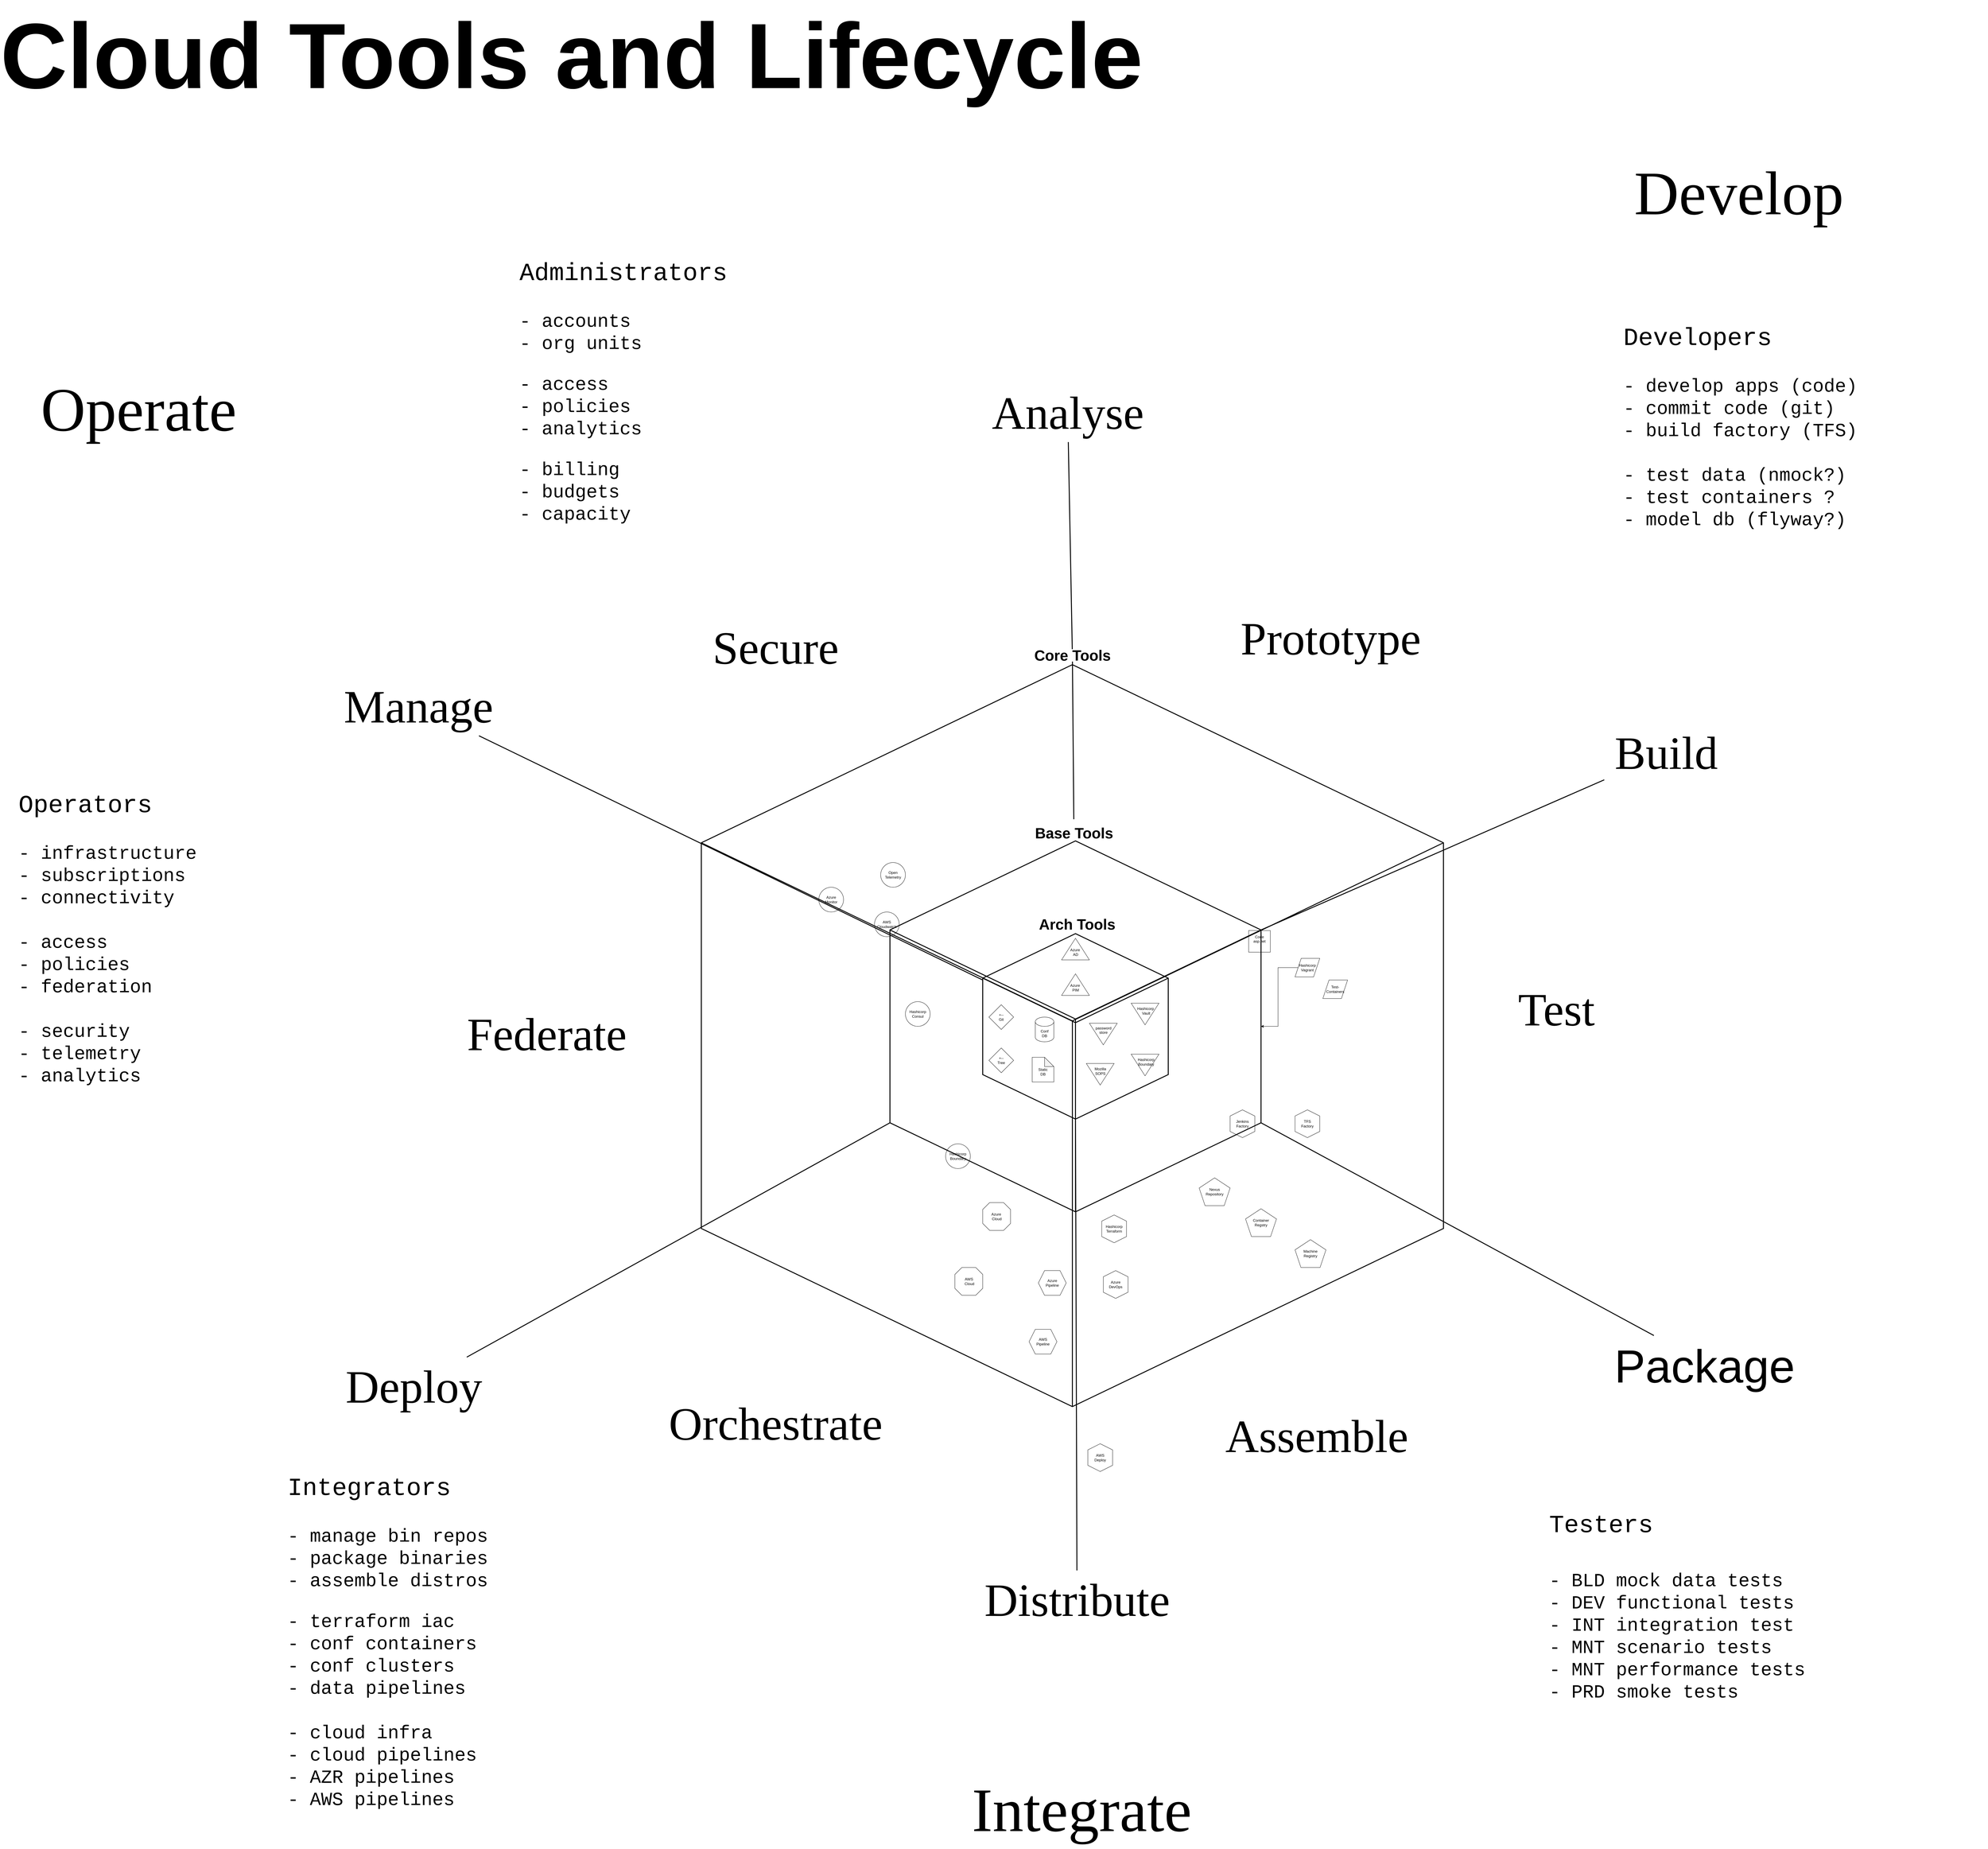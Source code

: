 <mxfile version="28.1.2">
  <diagram name="Page-1" id="CZLCnK6TREHxsby2yksW">
    <mxGraphModel dx="7290" dy="3630" grid="1" gridSize="10" guides="1" tooltips="1" connect="1" arrows="1" fold="1" page="1" pageScale="1" pageWidth="850" pageHeight="1100" background="none" math="0" shadow="0">
      <root>
        <mxCell id="0" />
        <mxCell id="1" parent="0" />
        <mxCell id="qX9qabngvb6qFZ-4m96P-138" value="" style="html=1;whiteSpace=wrap;shape=isoCube2;backgroundOutline=1;isoAngle=15;fillColor=none;strokeColor=light-dark(#000000,#999900);fontColor=light-dark(#000000,#FFFF00);strokeWidth=3;" vertex="1" parent="1">
          <mxGeometry x="-580" y="2040" width="2400" height="2400" as="geometry" />
        </mxCell>
        <mxCell id="qX9qabngvb6qFZ-4m96P-139" value="" style="html=1;whiteSpace=wrap;shape=isoCube2;backgroundOutline=1;isoAngle=15;fillColor=none;strokeColor=light-dark(#000000,#80FF00);strokeWidth=3;aspect=fixed;" vertex="1" parent="1">
          <mxGeometry x="30" y="2610" width="1200" height="1200" as="geometry" />
        </mxCell>
        <mxCell id="qX9qabngvb6qFZ-4m96P-140" value="" style="html=1;whiteSpace=wrap;shape=isoCube2;backgroundOutline=1;isoAngle=15;fillColor=none;strokeColor=light-dark(#000000,#00FFFF);strokeWidth=3;" vertex="1" parent="1">
          <mxGeometry x="330" y="2910" width="600" height="600" as="geometry" />
        </mxCell>
        <mxCell id="qX9qabngvb6qFZ-4m96P-141" value="" style="endArrow=none;html=1;strokeWidth=3;rounded=0;entryX=0.5;entryY=1;entryDx=0;entryDy=0;entryPerimeter=0;" edge="1" parent="1" source="qX9qabngvb6qFZ-4m96P-157" target="qX9qabngvb6qFZ-4m96P-140">
          <mxGeometry width="50" height="50" relative="1" as="geometry">
            <mxPoint x="640" y="6810" as="sourcePoint" />
            <mxPoint x="1200" y="6600" as="targetPoint" />
          </mxGeometry>
        </mxCell>
        <mxCell id="qX9qabngvb6qFZ-4m96P-142" value="Jenkins&lt;div&gt;Factory&lt;/div&gt;" style="shape=hexagon;perimeter=hexagonPerimeter2;whiteSpace=wrap;html=1;fixedSize=1;direction=south;fillColor=none;" vertex="1" parent="1">
          <mxGeometry x="1130" y="3480" width="80" height="90" as="geometry" />
        </mxCell>
        <mxCell id="qX9qabngvb6qFZ-4m96P-143" value="Conf&lt;div&gt;DB&lt;/div&gt;" style="shape=cylinder3;whiteSpace=wrap;html=1;boundedLbl=1;backgroundOutline=1;size=15;fillColor=none;" vertex="1" parent="1">
          <mxGeometry x="500" y="3180" width="60" height="80" as="geometry" />
        </mxCell>
        <mxCell id="qX9qabngvb6qFZ-4m96P-144" value="+--&lt;div&gt;Git&lt;/div&gt;" style="rhombus;whiteSpace=wrap;html=1;fillColor=none;" vertex="1" parent="1">
          <mxGeometry x="350" y="3140" width="80" height="80" as="geometry" />
        </mxCell>
        <mxCell id="qX9qabngvb6qFZ-4m96P-145" value="&lt;div&gt;&lt;br&gt;&lt;/div&gt;&lt;div&gt;Azure&amp;nbsp;&lt;/div&gt;&lt;div&gt;AD&lt;/div&gt;&lt;div&gt;&lt;br&gt;&lt;/div&gt;" style="verticalLabelPosition=middle;verticalAlign=middle;html=1;shape=mxgraph.basic.acute_triangle;dx=0.5;fillColor=none;labelPosition=center;align=center;spacingTop=20;" vertex="1" parent="1">
          <mxGeometry x="585" y="2925" width="90" height="70" as="geometry" />
        </mxCell>
        <mxCell id="qX9qabngvb6qFZ-4m96P-146" value="Hashicorp&amp;nbsp;&lt;div&gt;Vault&lt;/div&gt;" style="verticalLabelPosition=middle;verticalAlign=middle;html=1;shape=mxgraph.basic.acute_triangle;dx=0.5;fillColor=none;direction=west;labelPosition=center;align=center;spacing=0;spacingTop=-20;spacingLeft=5;" vertex="1" parent="1">
          <mxGeometry x="810" y="3135" width="90" height="70" as="geometry" />
        </mxCell>
        <mxCell id="qX9qabngvb6qFZ-4m96P-147" value="Mozilla&lt;div&gt;SOPS&lt;/div&gt;" style="verticalLabelPosition=middle;verticalAlign=middle;html=1;shape=mxgraph.basic.acute_triangle;dx=0.5;fillColor=none;direction=west;labelPosition=center;align=center;spacingTop=-20;" vertex="1" parent="1">
          <mxGeometry x="665" y="3330" width="90" height="70" as="geometry" />
        </mxCell>
        <mxCell id="qX9qabngvb6qFZ-4m96P-148" value="Azure&amp;nbsp;&lt;div&gt;PIM&lt;/div&gt;" style="verticalLabelPosition=middle;verticalAlign=middle;html=1;shape=mxgraph.basic.acute_triangle;dx=0.5;fillColor=none;labelPosition=center;align=center;spacingTop=20;" vertex="1" parent="1">
          <mxGeometry x="585" y="3040" width="90" height="70" as="geometry" />
        </mxCell>
        <mxCell id="qX9qabngvb6qFZ-4m96P-149" value="&lt;div&gt;+--&lt;/div&gt;Tree" style="rhombus;whiteSpace=wrap;html=1;fillColor=none;" vertex="1" parent="1">
          <mxGeometry x="350" y="3280" width="80" height="80" as="geometry" />
        </mxCell>
        <mxCell id="qX9qabngvb6qFZ-4m96P-150" value="&lt;div&gt;&lt;br&gt;&lt;/div&gt;Static&lt;div&gt;DB&lt;/div&gt;" style="shape=note;whiteSpace=wrap;html=1;backgroundOutline=1;darkOpacity=0.05;fillColor=none;" vertex="1" parent="1">
          <mxGeometry x="490" y="3310" width="70" height="80" as="geometry" />
        </mxCell>
        <mxCell id="qX9qabngvb6qFZ-4m96P-151" value="Hashicorp&lt;div&gt;Terraform&lt;/div&gt;" style="shape=hexagon;perimeter=hexagonPerimeter2;whiteSpace=wrap;html=1;fixedSize=1;direction=south;fillColor=none;" vertex="1" parent="1">
          <mxGeometry x="715" y="3820" width="80" height="90" as="geometry" />
        </mxCell>
        <mxCell id="qX9qabngvb6qFZ-4m96P-152" value="Operate" style="text;html=1;align=center;verticalAlign=middle;resizable=0;points=[];autosize=1;strokeColor=none;fillColor=none;fontSize=200;fontStyle=0;fontFamily=Verdana;" vertex="1" parent="1">
          <mxGeometry x="-2810" y="1090" width="820" height="250" as="geometry" />
        </mxCell>
        <mxCell id="qX9qabngvb6qFZ-4m96P-153" value="Develop" style="text;html=1;align=center;verticalAlign=middle;resizable=0;points=[];autosize=1;strokeColor=none;fillColor=none;fontSize=200;fontStyle=0;fontFamily=Verdana;" vertex="1" parent="1">
          <mxGeometry x="2360" y="390" width="830" height="250" as="geometry" />
        </mxCell>
        <mxCell id="qX9qabngvb6qFZ-4m96P-155" value="Integrate" style="text;html=1;align=center;verticalAlign=middle;resizable=0;points=[];autosize=1;strokeColor=none;fillColor=none;fontSize=200;fontStyle=0;fontFamily=Verdana;" vertex="1" parent="1">
          <mxGeometry x="170" y="5620" width="960" height="250" as="geometry" />
        </mxCell>
        <mxCell id="qX9qabngvb6qFZ-4m96P-156" value="Assemble" style="text;html=1;align=center;verticalAlign=middle;resizable=0;points=[];autosize=1;strokeColor=none;fillColor=none;fontSize=150;fontStyle=0;fontFamily=Verdana;" vertex="1" parent="1">
          <mxGeometry x="1040" y="4440" width="740" height="190" as="geometry" />
        </mxCell>
        <mxCell id="qX9qabngvb6qFZ-4m96P-157" value="Distribute" style="text;html=1;align=center;verticalAlign=middle;resizable=0;points=[];autosize=1;strokeColor=none;fillColor=none;fontSize=150;fontStyle=0;fontFamily=Verdana;" vertex="1" parent="1">
          <mxGeometry x="255" y="4970" width="760" height="190" as="geometry" />
        </mxCell>
        <mxCell id="qX9qabngvb6qFZ-4m96P-158" value="Orchestrate" style="text;html=1;align=center;verticalAlign=middle;resizable=0;points=[];autosize=1;strokeColor=none;fillColor=none;fontSize=150;fontStyle=0;fontFamily=Verdana;" vertex="1" parent="1">
          <mxGeometry x="-795" y="4400" width="910" height="190" as="geometry" />
        </mxCell>
        <mxCell id="qX9qabngvb6qFZ-4m96P-159" value="Test" style="text;html=1;align=center;verticalAlign=middle;resizable=0;points=[];autosize=1;strokeColor=none;fillColor=none;fontSize=150;fontStyle=0;fontFamily=Verdana;" vertex="1" parent="1">
          <mxGeometry x="2020" y="3060" width="330" height="190" as="geometry" />
        </mxCell>
        <mxCell id="qX9qabngvb6qFZ-4m96P-160" value="Secure" style="text;html=1;align=center;verticalAlign=middle;resizable=0;points=[];autosize=1;strokeColor=none;fillColor=none;fontSize=150;fontStyle=0;fontFamily=Verdana;" vertex="1" parent="1">
          <mxGeometry x="-610" y="1890" width="540" height="190" as="geometry" />
        </mxCell>
        <mxCell id="qX9qabngvb6qFZ-4m96P-161" value="" style="endArrow=none;html=1;strokeWidth=3;rounded=0;" edge="1" parent="1" target="qX9qabngvb6qFZ-4m96P-162">
          <mxGeometry width="50" height="50" relative="1" as="geometry">
            <mxPoint x="330" y="3060" as="sourcePoint" />
            <mxPoint x="-2220" y="1930" as="targetPoint" />
          </mxGeometry>
        </mxCell>
        <mxCell id="qX9qabngvb6qFZ-4m96P-162" value="Manage" style="text;html=1;align=center;verticalAlign=middle;resizable=0;points=[];autosize=1;strokeColor=none;fillColor=none;fontSize=150;fontStyle=0;fontFamily=Verdana;" vertex="1" parent="1">
          <mxGeometry x="-1800" y="2080" width="610" height="190" as="geometry" />
        </mxCell>
        <mxCell id="qX9qabngvb6qFZ-4m96P-163" value="" style="endArrow=none;html=1;strokeWidth=3;rounded=0;exitX=0;exitY=0;exitDx=1200;exitDy=911.905;exitPerimeter=0;" edge="1" parent="1" source="qX9qabngvb6qFZ-4m96P-139" target="qX9qabngvb6qFZ-4m96P-164">
          <mxGeometry width="50" height="50" relative="1" as="geometry">
            <mxPoint x="1790" y="3820" as="sourcePoint" />
            <mxPoint x="4740" y="5354" as="targetPoint" />
          </mxGeometry>
        </mxCell>
        <mxCell id="qX9qabngvb6qFZ-4m96P-164" value="&lt;font face=&quot;Helvetica&quot;&gt;Package&amp;nbsp;&lt;/font&gt;" style="text;html=1;align=center;verticalAlign=middle;resizable=0;points=[];autosize=1;strokeColor=none;fillColor=none;fontSize=150;fontStyle=0;fontFamily=Verdana;" vertex="1" parent="1">
          <mxGeometry x="2360" y="4210" width="650" height="200" as="geometry" />
        </mxCell>
        <mxCell id="qX9qabngvb6qFZ-4m96P-165" value="Cloud Tools and Lifecycle" style="text;strokeColor=none;fillColor=none;html=1;fontSize=300;fontStyle=1;verticalAlign=middle;align=center;" vertex="1" parent="1">
          <mxGeometry x="-1050" y="50" width="100" height="40" as="geometry" />
        </mxCell>
        <mxCell id="qX9qabngvb6qFZ-4m96P-166" style="edgeStyle=orthogonalEdgeStyle;rounded=0;orthogonalLoop=1;jettySize=auto;html=1;" edge="1" parent="1" source="qX9qabngvb6qFZ-4m96P-165" target="qX9qabngvb6qFZ-4m96P-165">
          <mxGeometry relative="1" as="geometry" />
        </mxCell>
        <mxCell id="qX9qabngvb6qFZ-4m96P-167" value="Prototype" style="text;html=1;align=center;verticalAlign=middle;resizable=0;points=[];autosize=1;strokeColor=none;fillColor=none;fontSize=150;fontStyle=0;fontFamily=Verdana;" vertex="1" parent="1">
          <mxGeometry x="1080" y="1860" width="750" height="190" as="geometry" />
        </mxCell>
        <mxCell id="qX9qabngvb6qFZ-4m96P-168" value="Federate" style="text;html=1;align=center;verticalAlign=middle;resizable=0;points=[];autosize=1;strokeColor=none;fillColor=none;fontSize=150;fontStyle=0;fontFamily=Verdana;" vertex="1" parent="1">
          <mxGeometry x="-1420" y="3140" width="680" height="190" as="geometry" />
        </mxCell>
        <mxCell id="qX9qabngvb6qFZ-4m96P-169" value="" style="endArrow=none;html=1;strokeWidth=3;rounded=0;exitX=0;exitY=0;exitDx=0;exitDy=911.905;exitPerimeter=0;" edge="1" parent="1" source="qX9qabngvb6qFZ-4m96P-139" target="qX9qabngvb6qFZ-4m96P-170">
          <mxGeometry width="50" height="50" relative="1" as="geometry">
            <mxPoint x="-550" y="3980" as="sourcePoint" />
            <mxPoint x="-3450" y="5364" as="targetPoint" />
          </mxGeometry>
        </mxCell>
        <mxCell id="qX9qabngvb6qFZ-4m96P-170" value="Deploy" style="text;html=1;align=center;verticalAlign=middle;resizable=0;points=[];autosize=1;strokeColor=none;fillColor=none;fontSize=150;fontStyle=0;fontFamily=Verdana;" vertex="1" parent="1">
          <mxGeometry x="-1780" y="4280" width="540" height="190" as="geometry" />
        </mxCell>
        <mxCell id="qX9qabngvb6qFZ-4m96P-171" value="&lt;font face=&quot;Courier New&quot; style=&quot;font-size: 80px;&quot;&gt;Developers&lt;/font&gt;&lt;div&gt;&lt;font face=&quot;Courier New&quot; style=&quot;font-size: 60px;&quot;&gt;&lt;br&gt;&lt;/font&gt;&lt;/div&gt;&lt;div&gt;&lt;font face=&quot;Courier New&quot; style=&quot;font-size: 60px;&quot;&gt;- develop apps (code)&lt;/font&gt;&lt;/div&gt;&lt;div&gt;&lt;span style=&quot;font-family: &amp;quot;Courier New&amp;quot;; font-size: 60px; background-color: transparent; color: light-dark(rgb(0, 0, 0), rgb(255, 255, 255));&quot;&gt;- commit&lt;/span&gt;&lt;span style=&quot;font-family: &amp;quot;Courier New&amp;quot;; font-size: 60px; background-color: transparent; color: light-dark(rgb(0, 0, 0), rgb(255, 255, 255));&quot;&gt;&amp;nbsp;&lt;/span&gt;&lt;font face=&quot;Courier New&quot; style=&quot;font-size: 60px;&quot;&gt;code (git)&lt;/font&gt;&lt;/div&gt;&lt;div&gt;&lt;font face=&quot;Courier New&quot; style=&quot;font-size: 60px;&quot;&gt;- build factory (TFS)&lt;/font&gt;&lt;/div&gt;&lt;div&gt;&lt;font face=&quot;Courier New&quot; style=&quot;font-size: 60px;&quot;&gt;&lt;br&gt;&lt;/font&gt;&lt;/div&gt;&lt;div&gt;&lt;span style=&quot;font-size: 60px; font-family: &amp;quot;Courier New&amp;quot;; background-color: transparent; color: light-dark(rgb(0, 0, 0), rgb(255, 255, 255));&quot;&gt;- test data (nmock?)&lt;/span&gt;&lt;/div&gt;&lt;div&gt;&lt;span style=&quot;font-family: &amp;quot;Courier New&amp;quot;; font-size: 60px;&quot;&gt;- test containers ?&lt;/span&gt;&lt;font face=&quot;Courier New&quot;&gt;&lt;span style=&quot;font-size: 60px;&quot;&gt;&lt;/span&gt;&lt;/font&gt;&lt;/div&gt;&lt;div&gt;&lt;span style=&quot;font-family: &amp;quot;Courier New&amp;quot;; font-size: 60px;&quot;&gt;- model db (flyway?)&lt;/span&gt;&lt;/div&gt;&lt;div&gt;&lt;font face=&quot;Courier New&quot;&gt;&lt;span style=&quot;font-size: 60px;&quot;&gt;&lt;br&gt;&lt;/span&gt;&lt;/font&gt;&lt;/div&gt;&lt;div&gt;&lt;font face=&quot;Courier New&quot; style=&quot;font-size: 60px;&quot;&gt;&lt;br&gt;&lt;/font&gt;&lt;/div&gt;" style="text;html=1;whiteSpace=wrap;overflow=hidden;rounded=0;fontSize=50;fontFamily=Lucida Console;" vertex="1" parent="1">
          <mxGeometry x="2400" y="930" width="1180" height="760" as="geometry" />
        </mxCell>
        <mxCell id="qX9qabngvb6qFZ-4m96P-172" value="&lt;font face=&quot;Courier New&quot; style=&quot;font-size: 80px;&quot;&gt;Integrators&lt;/font&gt;&lt;div&gt;&lt;span style=&quot;font-size: 60px; font-family: &amp;quot;Courier New&amp;quot;; background-color: transparent; color: light-dark(rgb(0, 0, 0), rgb(255, 255, 255));&quot;&gt;&lt;br&gt;&lt;/span&gt;&lt;/div&gt;&lt;div&gt;&lt;div&gt;&lt;span style=&quot;font-size: 60px; font-family: &amp;quot;Courier New&amp;quot;; background-color: transparent; color: light-dark(rgb(0, 0, 0), rgb(255, 255, 255));&quot;&gt;- manage bin repos&amp;nbsp;&lt;/span&gt;&lt;/div&gt;&lt;div&gt;&lt;span style=&quot;font-size: 60px; font-family: &amp;quot;Courier New&amp;quot;; background-color: transparent; color: light-dark(rgb(0, 0, 0), rgb(255, 255, 255));&quot;&gt;- package binaries&lt;/span&gt;&lt;/div&gt;&lt;div&gt;&lt;font style=&quot;font-size: 60px;&quot; face=&quot;Courier New&quot;&gt;- assemble distros&lt;/font&gt;&lt;/div&gt;&lt;div&gt;&lt;br&gt;&lt;/div&gt;&lt;/div&gt;&lt;div&gt;&lt;span style=&quot;background-color: transparent; color: light-dark(rgb(0, 0, 0), rgb(255, 255, 255)); font-family: &amp;quot;Courier New&amp;quot;; font-size: 60px;&quot;&gt;- terraform iac&lt;/span&gt;&lt;/div&gt;&lt;div&gt;&lt;span style=&quot;font-family: &amp;quot;Courier New&amp;quot;; font-size: 60px; background-color: transparent; color: light-dark(rgb(0, 0, 0), rgb(255, 255, 255));&quot;&gt;- conf containers&lt;/span&gt;&lt;/div&gt;&lt;div&gt;&lt;div&gt;&lt;span style=&quot;background-color: transparent; color: light-dark(rgb(0, 0, 0), rgb(255, 255, 255)); font-family: &amp;quot;Courier New&amp;quot;; font-size: 60px;&quot;&gt;- conf clusters&lt;/span&gt;&lt;/div&gt;&lt;/div&gt;&lt;div&gt;&lt;span style=&quot;background-color: transparent; color: light-dark(rgb(0, 0, 0), rgb(255, 255, 255)); font-family: &amp;quot;Courier New&amp;quot;; font-size: 60px;&quot;&gt;- data pipelines&lt;/span&gt;&lt;/div&gt;&lt;div&gt;&lt;span style=&quot;background-color: transparent; color: light-dark(rgb(0, 0, 0), rgb(255, 255, 255)); font-family: &amp;quot;Courier New&amp;quot;; font-size: 60px;&quot;&gt;&lt;br&gt;&lt;/span&gt;&lt;/div&gt;&lt;div&gt;&lt;span style=&quot;background-color: transparent; color: light-dark(rgb(0, 0, 0), rgb(255, 255, 255)); font-family: &amp;quot;Courier New&amp;quot;; font-size: 60px;&quot;&gt;- cloud infra&lt;/span&gt;&lt;/div&gt;&lt;div&gt;&lt;div&gt;&lt;span style=&quot;font-size: 60px; font-family: &amp;quot;Courier New&amp;quot;; background-color: transparent; color: light-dark(rgb(0, 0, 0), rgb(255, 255, 255));&quot;&gt;- cloud pipelines&lt;/span&gt;&lt;/div&gt;&lt;div&gt;&lt;div&gt;&lt;font style=&quot;font-size: 60px;&quot; face=&quot;Courier New&quot;&gt;- AZR pipelines&lt;/font&gt;&lt;/div&gt;&lt;div&gt;&lt;span style=&quot;font-family: &amp;quot;Courier New&amp;quot;; font-size: 60px; background-color: transparent; color: light-dark(rgb(0, 0, 0), rgb(255, 255, 255));&quot;&gt;- AWS pipelines&lt;/span&gt;&lt;/div&gt;&lt;/div&gt;&lt;div&gt;&lt;span style=&quot;font-family: &amp;quot;Courier New&amp;quot;; font-size: 60px; background-color: transparent; color: light-dark(rgb(0, 0, 0), rgb(255, 255, 255));&quot;&gt;&lt;br&gt;&lt;/span&gt;&lt;/div&gt;&lt;div&gt;&lt;/div&gt;&lt;/div&gt;&lt;div&gt;&lt;br&gt;&lt;/div&gt;&lt;div&gt;&lt;br&gt;&lt;/div&gt;&lt;div&gt;&lt;font face=&quot;Courier New&quot;&gt;&lt;span style=&quot;font-size: 60px;&quot;&gt;&lt;br&gt;&lt;/span&gt;&lt;/font&gt;&lt;/div&gt;&lt;div&gt;&lt;font face=&quot;Courier New&quot; style=&quot;font-size: 60px;&quot;&gt;&lt;br&gt;&lt;/font&gt;&lt;/div&gt;" style="text;html=1;whiteSpace=wrap;overflow=hidden;rounded=0;fontSize=50;fontFamily=Lucida Console;" vertex="1" parent="1">
          <mxGeometry x="-1920" y="4650" width="1240" height="1100" as="geometry" />
        </mxCell>
        <mxCell id="qX9qabngvb6qFZ-4m96P-173" value="&lt;font face=&quot;Courier New&quot; style=&quot;font-size: 80px;&quot;&gt;Operators&lt;/font&gt;&lt;div&gt;&lt;span style=&quot;font-size: 60px; font-family: &amp;quot;Courier New&amp;quot;; background-color: transparent; color: light-dark(rgb(0, 0, 0), rgb(255, 255, 255));&quot;&gt;&lt;br&gt;&lt;/span&gt;&lt;/div&gt;&lt;div&gt;&lt;div&gt;&lt;span style=&quot;background-color: transparent; color: light-dark(rgb(0, 0, 0), rgb(255, 255, 255)); font-family: &amp;quot;Courier New&amp;quot;; font-size: 60px;&quot;&gt;- infrastructure&lt;/span&gt;&lt;/div&gt;&lt;/div&gt;&lt;div&gt;&lt;div&gt;&lt;div&gt;&lt;span style=&quot;font-family: &amp;quot;Courier New&amp;quot;; font-size: 60px; background-color: transparent; color: light-dark(rgb(0, 0, 0), rgb(255, 255, 255));&quot;&gt;- subscriptions&lt;/span&gt;&lt;/div&gt;&lt;/div&gt;&lt;div&gt;&lt;div&gt;&lt;span style=&quot;font-family: &amp;quot;Courier New&amp;quot;; font-size: 60px;&quot;&gt;- connectivity&lt;/span&gt;&lt;span style=&quot;font-family: &amp;quot;Courier New&amp;quot;; font-size: 60px;&quot;&gt;&lt;/span&gt;&lt;/div&gt;&lt;div&gt;&lt;span style=&quot;font-family: &amp;quot;Courier New&amp;quot;; font-size: 60px;&quot;&gt;&lt;br&gt;&lt;/span&gt;&lt;/div&gt;&lt;div&gt;&lt;/div&gt;&lt;/div&gt;&lt;div&gt;&lt;span style=&quot;background-color: transparent; color: light-dark(rgb(0, 0, 0), rgb(255, 255, 255)); font-family: &amp;quot;Courier New&amp;quot;; font-size: 60px;&quot;&gt;- access&lt;/span&gt;&lt;/div&gt;&lt;div&gt;&lt;span style=&quot;background-color: transparent; color: light-dark(rgb(0, 0, 0), rgb(255, 255, 255)); font-family: &amp;quot;Courier New&amp;quot;; font-size: 60px;&quot;&gt;- policies&lt;/span&gt;&lt;/div&gt;&lt;div&gt;&lt;span style=&quot;font-family: &amp;quot;Courier New&amp;quot;; font-size: 60px;&quot;&gt;- federation&lt;/span&gt;&lt;span style=&quot;background-color: transparent; color: light-dark(rgb(0, 0, 0), rgb(255, 255, 255)); font-family: &amp;quot;Courier New&amp;quot;; font-size: 60px;&quot;&gt;&lt;/span&gt;&lt;/div&gt;&lt;div&gt;&lt;span style=&quot;font-family: &amp;quot;Courier New&amp;quot;; font-size: 60px;&quot;&gt;&lt;br&gt;&lt;/span&gt;&lt;/div&gt;&lt;div&gt;&lt;span style=&quot;background-color: transparent; color: light-dark(rgb(0, 0, 0), rgb(255, 255, 255)); font-family: &amp;quot;Courier New&amp;quot;; font-size: 60px;&quot;&gt;- security&lt;/span&gt;&lt;/div&gt;&lt;/div&gt;&lt;div&gt;&lt;div&gt;&lt;span style=&quot;background-color: transparent; color: light-dark(rgb(0, 0, 0), rgb(255, 255, 255)); font-family: &amp;quot;Courier New&amp;quot;; font-size: 60px;&quot;&gt;- telemetry&lt;/span&gt;&lt;/div&gt;&lt;div&gt;&lt;span style=&quot;background-color: transparent; color: light-dark(rgb(0, 0, 0), rgb(255, 255, 255)); font-family: &amp;quot;Courier New&amp;quot;; font-size: 60px;&quot;&gt;- analytics&lt;/span&gt;&lt;/div&gt;&lt;div&gt;&lt;span style=&quot;background-color: transparent; color: light-dark(rgb(0, 0, 0), rgb(255, 255, 255)); font-family: &amp;quot;Courier New&amp;quot;; font-size: 60px;&quot;&gt;&lt;br&gt;&lt;/span&gt;&lt;/div&gt;&lt;div&gt;&lt;br&gt;&lt;/div&gt;&lt;/div&gt;&lt;div&gt;&lt;font face=&quot;Courier New&quot; style=&quot;font-size: 60px;&quot;&gt;&lt;br&gt;&lt;/font&gt;&lt;/div&gt;" style="text;html=1;whiteSpace=wrap;overflow=hidden;rounded=0;fontSize=50;fontFamily=Lucida Console;" vertex="1" parent="1">
          <mxGeometry x="-2790" y="2441" width="1240" height="1069" as="geometry" />
        </mxCell>
        <mxCell id="qX9qabngvb6qFZ-4m96P-174" value="&lt;font face=&quot;Courier New&quot; style=&quot;font-size: 80px;&quot;&gt;Administrators&lt;/font&gt;&lt;div&gt;&lt;span style=&quot;font-size: 60px; font-family: &amp;quot;Courier New&amp;quot;; background-color: transparent; color: light-dark(rgb(0, 0, 0), rgb(255, 255, 255));&quot;&gt;&lt;br&gt;&lt;/span&gt;&lt;/div&gt;&lt;div&gt;&lt;div&gt;&lt;span style=&quot;font-family: &amp;quot;Courier New&amp;quot;; font-size: 60px;&quot;&gt;- accounts&lt;/span&gt;&lt;/div&gt;&lt;/div&gt;&lt;div&gt;&lt;span style=&quot;font-family: &amp;quot;Courier New&amp;quot;; font-size: 60px;&quot;&gt;- org units&lt;/span&gt;&lt;/div&gt;&lt;div&gt;&lt;br&gt;&lt;/div&gt;&lt;div&gt;&lt;div&gt;&lt;span style=&quot;background-color: transparent; color: light-dark(rgb(0, 0, 0), rgb(255, 255, 255)); font-family: &amp;quot;Courier New&amp;quot;; font-size: 60px;&quot;&gt;- access&lt;/span&gt;&lt;/div&gt;&lt;div&gt;&lt;span style=&quot;background-color: transparent; color: light-dark(rgb(0, 0, 0), rgb(255, 255, 255)); font-family: &amp;quot;Courier New&amp;quot;; font-size: 60px;&quot;&gt;- policies&lt;/span&gt;&lt;/div&gt;&lt;div&gt;&lt;span style=&quot;background-color: transparent; color: light-dark(rgb(0, 0, 0), rgb(255, 255, 255)); font-family: &amp;quot;Courier New&amp;quot;; font-size: 60px;&quot;&gt;- analytics&lt;/span&gt;&lt;/div&gt;&lt;div&gt;&lt;br&gt;&lt;/div&gt;&lt;/div&gt;&lt;div&gt;&lt;div&gt;&lt;span style=&quot;font-family: &amp;quot;Courier New&amp;quot;; font-size: 60px;&quot;&gt;- billing&lt;/span&gt;&lt;/div&gt;&lt;div&gt;&lt;span style=&quot;font-family: &amp;quot;Courier New&amp;quot;; font-size: 60px;&quot;&gt;- budgets&lt;/span&gt;&lt;/div&gt;&lt;div&gt;&lt;span style=&quot;font-family: &amp;quot;Courier New&amp;quot;; font-size: 60px;&quot;&gt;- capacity&lt;/span&gt;&lt;/div&gt;&lt;div&gt;&lt;br&gt;&lt;/div&gt;&lt;div&gt;&lt;/div&gt;&lt;/div&gt;&lt;div&gt;&lt;br&gt;&lt;/div&gt;&lt;div&gt;&lt;font face=&quot;Courier New&quot;&gt;&lt;span style=&quot;font-size: 60px;&quot;&gt;&lt;br&gt;&lt;/span&gt;&lt;/font&gt;&lt;/div&gt;&lt;div&gt;&lt;font face=&quot;Courier New&quot; style=&quot;font-size: 60px;&quot;&gt;&lt;br&gt;&lt;/font&gt;&lt;/div&gt;" style="text;html=1;whiteSpace=wrap;overflow=hidden;rounded=0;fontSize=50;fontFamily=Lucida Console;" vertex="1" parent="1">
          <mxGeometry x="-1170" y="720" width="1240" height="980" as="geometry" />
        </mxCell>
        <mxCell id="qX9qabngvb6qFZ-4m96P-175" value="" style="endArrow=none;html=1;strokeWidth=3;rounded=0;" edge="1" parent="1" source="qX9qabngvb6qFZ-4m96P-200" target="qX9qabngvb6qFZ-4m96P-176">
          <mxGeometry width="50" height="50" relative="1" as="geometry">
            <mxPoint x="660" y="-940" as="sourcePoint" />
            <mxPoint x="640" y="2150" as="targetPoint" />
          </mxGeometry>
        </mxCell>
        <mxCell id="qX9qabngvb6qFZ-4m96P-176" value="&lt;font style=&quot;font-size: 48px;&quot;&gt;Base Tools&lt;/font&gt;" style="text;strokeColor=none;fillColor=none;html=1;fontSize=24;fontStyle=1;verticalAlign=middle;align=center;" vertex="1" parent="1">
          <mxGeometry x="575" y="2540" width="100" height="90" as="geometry" />
        </mxCell>
        <mxCell id="qX9qabngvb6qFZ-4m96P-177" value="Hashicorp&lt;div&gt;Consul&lt;/div&gt;" style="ellipse;whiteSpace=wrap;html=1;aspect=fixed;fillColor=none;" vertex="1" parent="1">
          <mxGeometry x="80" y="3130" width="80" height="80" as="geometry" />
        </mxCell>
        <mxCell id="qX9qabngvb6qFZ-4m96P-178" value="Hashicorp&lt;div&gt;Boundary&lt;/div&gt;" style="ellipse;whiteSpace=wrap;html=1;aspect=fixed;fillColor=none;" vertex="1" parent="1">
          <mxGeometry x="210" y="3590" width="80" height="80" as="geometry" />
        </mxCell>
        <mxCell id="qX9qabngvb6qFZ-4m96P-179" value="Azure&lt;div&gt;DevOps&lt;/div&gt;" style="shape=hexagon;perimeter=hexagonPerimeter2;whiteSpace=wrap;html=1;fixedSize=1;direction=south;fillColor=none;" vertex="1" parent="1">
          <mxGeometry x="720" y="4000" width="80" height="90" as="geometry" />
        </mxCell>
        <mxCell id="qX9qabngvb6qFZ-4m96P-180" value="Azure&amp;nbsp;&lt;div&gt;Cloud&lt;/div&gt;" style="verticalLabelPosition=middle;verticalAlign=middle;html=1;shape=mxgraph.basic.polygon;polyCoords=[[0.25,0],[0.75,0],[1,0.25],[1,0.75],[0.75,1],[0.25,1],[0,0.75],[0,0.25]];polyline=0;spacingBottom=0;labelPosition=center;align=center;" vertex="1" parent="1">
          <mxGeometry x="330" y="3780" width="90" height="90" as="geometry" />
        </mxCell>
        <mxCell id="qX9qabngvb6qFZ-4m96P-181" value="Nexus&lt;div&gt;Repository&lt;/div&gt;" style="whiteSpace=wrap;html=1;shape=mxgraph.basic.pentagon" vertex="1" parent="1">
          <mxGeometry x="1030" y="3700" width="100" height="90" as="geometry" />
        </mxCell>
        <mxCell id="qX9qabngvb6qFZ-4m96P-182" value="AWS&lt;div&gt;&amp;nbsp;&lt;span style=&quot;background-color: transparent; color: light-dark(rgb(0, 0, 0), rgb(255, 255, 255));&quot;&gt;Cloud&lt;/span&gt;&lt;/div&gt;" style="verticalLabelPosition=middle;verticalAlign=middle;html=1;shape=mxgraph.basic.polygon;polyCoords=[[0.25,0],[0.75,0],[1,0.25],[1,0.75],[0.75,1],[0.25,1],[0,0.75],[0,0.25]];polyline=0;labelPosition=center;align=center;" vertex="1" parent="1">
          <mxGeometry x="240" y="3990" width="90" height="90" as="geometry" />
        </mxCell>
        <mxCell id="qX9qabngvb6qFZ-4m96P-183" value="AWS&lt;div&gt;Pipeline&lt;/div&gt;" style="shape=hexagon;perimeter=hexagonPerimeter2;whiteSpace=wrap;html=1;fixedSize=1;direction=west;fillColor=none;" vertex="1" parent="1">
          <mxGeometry x="480" y="4190" width="90" height="80" as="geometry" />
        </mxCell>
        <mxCell id="qX9qabngvb6qFZ-4m96P-184" value="Azure&lt;div&gt;Pipeline&lt;/div&gt;" style="shape=hexagon;perimeter=hexagonPerimeter2;whiteSpace=wrap;html=1;fixedSize=1;direction=west;fillColor=none;" vertex="1" parent="1">
          <mxGeometry x="510" y="4000" width="90" height="80" as="geometry" />
        </mxCell>
        <mxCell id="qX9qabngvb6qFZ-4m96P-185" value="AWS&lt;div&gt;&lt;span style=&quot;background-color: transparent; color: light-dark(rgb(0, 0, 0), rgb(255, 255, 255));&quot;&gt;Deploy&lt;/span&gt;&lt;/div&gt;" style="shape=hexagon;perimeter=hexagonPerimeter2;whiteSpace=wrap;html=1;fixedSize=1;direction=south;fillColor=none;" vertex="1" parent="1">
          <mxGeometry x="670" y="4560" width="80" height="90" as="geometry" />
        </mxCell>
        <mxCell id="qX9qabngvb6qFZ-4m96P-186" value="Container&lt;div&gt;Regstry&lt;/div&gt;" style="whiteSpace=wrap;html=1;shape=mxgraph.basic.pentagon" vertex="1" parent="1">
          <mxGeometry x="1180" y="3800" width="100" height="90" as="geometry" />
        </mxCell>
        <mxCell id="qX9qabngvb6qFZ-4m96P-187" value="Machine&lt;div&gt;Registry&lt;/div&gt;" style="whiteSpace=wrap;html=1;shape=mxgraph.basic.pentagon" vertex="1" parent="1">
          <mxGeometry x="1340" y="3900" width="100" height="90" as="geometry" />
        </mxCell>
        <mxCell id="qX9qabngvb6qFZ-4m96P-188" value="TFS&lt;div&gt;Factory&lt;/div&gt;" style="shape=hexagon;perimeter=hexagonPerimeter2;whiteSpace=wrap;html=1;fixedSize=1;direction=south;fillColor=none;" vertex="1" parent="1">
          <mxGeometry x="1340" y="3480" width="80" height="90" as="geometry" />
        </mxCell>
        <mxCell id="qX9qabngvb6qFZ-4m96P-189" value="Code&lt;div&gt;asp.net&lt;div&gt;&lt;br&gt;&lt;/div&gt;&lt;/div&gt;" style="whiteSpace=wrap;html=1;aspect=fixed;fillColor=none;" vertex="1" parent="1">
          <mxGeometry x="1190" y="2900" width="70" height="70" as="geometry" />
        </mxCell>
        <mxCell id="qX9qabngvb6qFZ-4m96P-190" value="" style="edgeStyle=orthogonalEdgeStyle;rounded=0;orthogonalLoop=1;jettySize=auto;html=1;" edge="1" parent="1" source="qX9qabngvb6qFZ-4m96P-191" target="qX9qabngvb6qFZ-4m96P-139">
          <mxGeometry relative="1" as="geometry" />
        </mxCell>
        <mxCell id="qX9qabngvb6qFZ-4m96P-191" value="Hashicorp&lt;div&gt;Vagrant&lt;/div&gt;" style="shape=parallelogram;perimeter=parallelogramPerimeter;whiteSpace=wrap;html=1;fixedSize=1;fillColor=none;" vertex="1" parent="1">
          <mxGeometry x="1340" y="2990" width="80" height="60" as="geometry" />
        </mxCell>
        <mxCell id="qX9qabngvb6qFZ-4m96P-192" value="&lt;div&gt;Test-&lt;/div&gt;&lt;div&gt;Containers&lt;/div&gt;" style="shape=parallelogram;perimeter=parallelogramPerimeter;whiteSpace=wrap;html=1;fixedSize=1;fillColor=none;" vertex="1" parent="1">
          <mxGeometry x="1430" y="3060" width="80" height="60" as="geometry" />
        </mxCell>
        <mxCell id="qX9qabngvb6qFZ-4m96P-193" value="Open&lt;div&gt;Telemetry&lt;/div&gt;" style="ellipse;whiteSpace=wrap;html=1;aspect=fixed;fillColor=none;" vertex="1" parent="1">
          <mxGeometry y="2680" width="80" height="80" as="geometry" />
        </mxCell>
        <mxCell id="qX9qabngvb6qFZ-4m96P-194" value="AWS&lt;div&gt;Cloudwatch&lt;/div&gt;" style="ellipse;whiteSpace=wrap;html=1;aspect=fixed;fillColor=none;" vertex="1" parent="1">
          <mxGeometry x="-20" y="2840" width="80" height="80" as="geometry" />
        </mxCell>
        <mxCell id="qX9qabngvb6qFZ-4m96P-195" value="Azure&lt;div&gt;Monitor&lt;/div&gt;" style="ellipse;whiteSpace=wrap;html=1;aspect=fixed;fillColor=none;" vertex="1" parent="1">
          <mxGeometry x="-200" y="2760" width="80" height="80" as="geometry" />
        </mxCell>
        <mxCell id="qX9qabngvb6qFZ-4m96P-196" value="Hashicorp&lt;div&gt;Boundary&lt;/div&gt;" style="verticalLabelPosition=middle;verticalAlign=middle;html=1;shape=mxgraph.basic.acute_triangle;dx=0.5;fillColor=none;direction=west;labelPosition=center;align=center;spacing=0;spacingTop=-20;spacingLeft=5;" vertex="1" parent="1">
          <mxGeometry x="810" y="3300" width="90" height="70" as="geometry" />
        </mxCell>
        <mxCell id="qX9qabngvb6qFZ-4m96P-197" value="password&lt;div&gt;store&lt;br&gt;&lt;div&gt;&lt;br&gt;&lt;/div&gt;&lt;/div&gt;" style="verticalLabelPosition=middle;verticalAlign=middle;html=1;shape=mxgraph.basic.acute_triangle;dx=0.5;fillColor=none;direction=west;labelPosition=center;align=center;spacing=0;spacingTop=-10;spacingLeft=0;" vertex="1" parent="1">
          <mxGeometry x="675" y="3200" width="90" height="70" as="geometry" />
        </mxCell>
        <mxCell id="qX9qabngvb6qFZ-4m96P-198" value="&lt;font style=&quot;font-size: 48px;&quot;&gt;Arch Tools&lt;/font&gt;" style="text;strokeColor=none;fillColor=none;html=1;fontSize=24;fontStyle=1;verticalAlign=middle;align=center;" vertex="1" parent="1">
          <mxGeometry x="585" y="2860" width="100" height="40" as="geometry" />
        </mxCell>
        <mxCell id="qX9qabngvb6qFZ-4m96P-199" value="" style="endArrow=none;html=1;strokeWidth=3;rounded=0;" edge="1" parent="1" source="qX9qabngvb6qFZ-4m96P-203" target="qX9qabngvb6qFZ-4m96P-200">
          <mxGeometry width="50" height="50" relative="1" as="geometry">
            <mxPoint x="620" y="1300" as="sourcePoint" />
            <mxPoint x="635" y="2520" as="targetPoint" />
          </mxGeometry>
        </mxCell>
        <mxCell id="qX9qabngvb6qFZ-4m96P-200" value="&lt;font style=&quot;font-size: 48px;&quot;&gt;Core Tools&lt;/font&gt;" style="text;strokeColor=none;fillColor=none;html=1;fontSize=24;fontStyle=1;verticalAlign=middle;align=center;" vertex="1" parent="1">
          <mxGeometry x="570" y="1990" width="100" height="40" as="geometry" />
        </mxCell>
        <mxCell id="qX9qabngvb6qFZ-4m96P-201" value="" style="endArrow=none;html=1;strokeWidth=3;rounded=0;exitX=0;exitY=0;exitDx=1200;exitDy=288.095;exitPerimeter=0;" edge="1" parent="1" source="qX9qabngvb6qFZ-4m96P-139" target="qX9qabngvb6qFZ-4m96P-202">
          <mxGeometry width="50" height="50" relative="1" as="geometry">
            <mxPoint x="930" y="3054" as="sourcePoint" />
            <mxPoint x="3593.386" y="1777.94" as="targetPoint" />
          </mxGeometry>
        </mxCell>
        <mxCell id="qX9qabngvb6qFZ-4m96P-202" value="Build" style="text;html=1;align=center;verticalAlign=middle;resizable=0;points=[];autosize=1;strokeColor=none;fillColor=none;fontSize=150;fontStyle=0;fontFamily=Verdana;" vertex="1" parent="1">
          <mxGeometry x="2340" y="2230" width="400" height="190" as="geometry" />
        </mxCell>
        <mxCell id="qX9qabngvb6qFZ-4m96P-203" value="Analyse" style="text;html=1;align=center;verticalAlign=middle;resizable=0;points=[];autosize=1;strokeColor=none;fillColor=none;fontSize=150;fontStyle=0;fontFamily=Verdana;" vertex="1" parent="1">
          <mxGeometry x="300" y="1130" width="610" height="190" as="geometry" />
        </mxCell>
        <mxCell id="qX9qabngvb6qFZ-4m96P-204" value="&lt;div&gt;&lt;font face=&quot;Courier New&quot; style=&quot;font-size: 80px;&quot;&gt;Testers&lt;/font&gt;&lt;/div&gt;&lt;div&gt;&lt;font face=&quot;Courier New&quot; style=&quot;font-size: 80px;&quot;&gt;&lt;br&gt;&lt;/font&gt;&lt;/div&gt;&lt;div&gt;&lt;font face=&quot;Courier New&quot;&gt;&lt;span style=&quot;font-size: 60px;&quot;&gt;- BLD mock data tests&lt;/span&gt;&lt;/font&gt;&lt;/div&gt;&lt;div&gt;&lt;font face=&quot;Courier New&quot; style=&quot;font-size: 60px;&quot;&gt;- DEV functional tests&lt;/font&gt;&lt;/div&gt;&lt;div&gt;&lt;span style=&quot;font-size: 60px; font-family: &amp;quot;Courier New&amp;quot;; background-color: transparent; color: light-dark(rgb(0, 0, 0), rgb(255, 255, 255));&quot;&gt;- INT integration test&lt;/span&gt;&lt;/div&gt;&lt;div&gt;&lt;font face=&quot;Courier New&quot;&gt;&lt;span style=&quot;font-size: 60px;&quot;&gt;- MNT scenario tests&lt;/span&gt;&lt;/font&gt;&lt;/div&gt;&lt;div&gt;&lt;font face=&quot;Courier New&quot;&gt;&lt;span style=&quot;font-size: 60px;&quot;&gt;- MNT performance tests&lt;/span&gt;&lt;/font&gt;&lt;/div&gt;&lt;div&gt;&lt;font face=&quot;Courier New&quot;&gt;&lt;span style=&quot;font-size: 60px;&quot;&gt;- PRD smoke tests&lt;/span&gt;&lt;/font&gt;&lt;/div&gt;&lt;div&gt;&lt;font face=&quot;Courier New&quot;&gt;&lt;span style=&quot;font-size: 60px;&quot;&gt;&lt;br&gt;&lt;/span&gt;&lt;/font&gt;&lt;/div&gt;&lt;div&gt;&lt;font face=&quot;Courier New&quot; style=&quot;font-size: 60px;&quot;&gt;&lt;br&gt;&lt;/font&gt;&lt;/div&gt;" style="text;html=1;whiteSpace=wrap;overflow=hidden;rounded=0;fontSize=50;fontFamily=Lucida Console;" vertex="1" parent="1">
          <mxGeometry x="2160" y="4770" width="1180" height="760" as="geometry" />
        </mxCell>
      </root>
    </mxGraphModel>
  </diagram>
</mxfile>

